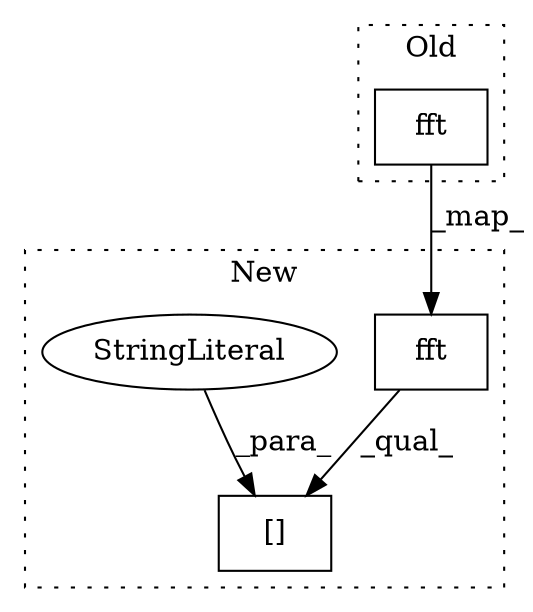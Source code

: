 digraph G {
subgraph cluster0 {
1 [label="fft" a="32" s="6319,6395" l="4,1" shape="box"];
label = "Old";
style="dotted";
}
subgraph cluster1 {
2 [label="fft" a="32" s="6457,6533" l="4,1" shape="box"];
3 [label="[]" a="2" s="6651,6685" l="2,1" shape="box"];
4 [label="StringLiteral" a="45" s="6653" l="32" shape="ellipse"];
label = "New";
style="dotted";
}
1 -> 2 [label="_map_"];
2 -> 3 [label="_qual_"];
4 -> 3 [label="_para_"];
}